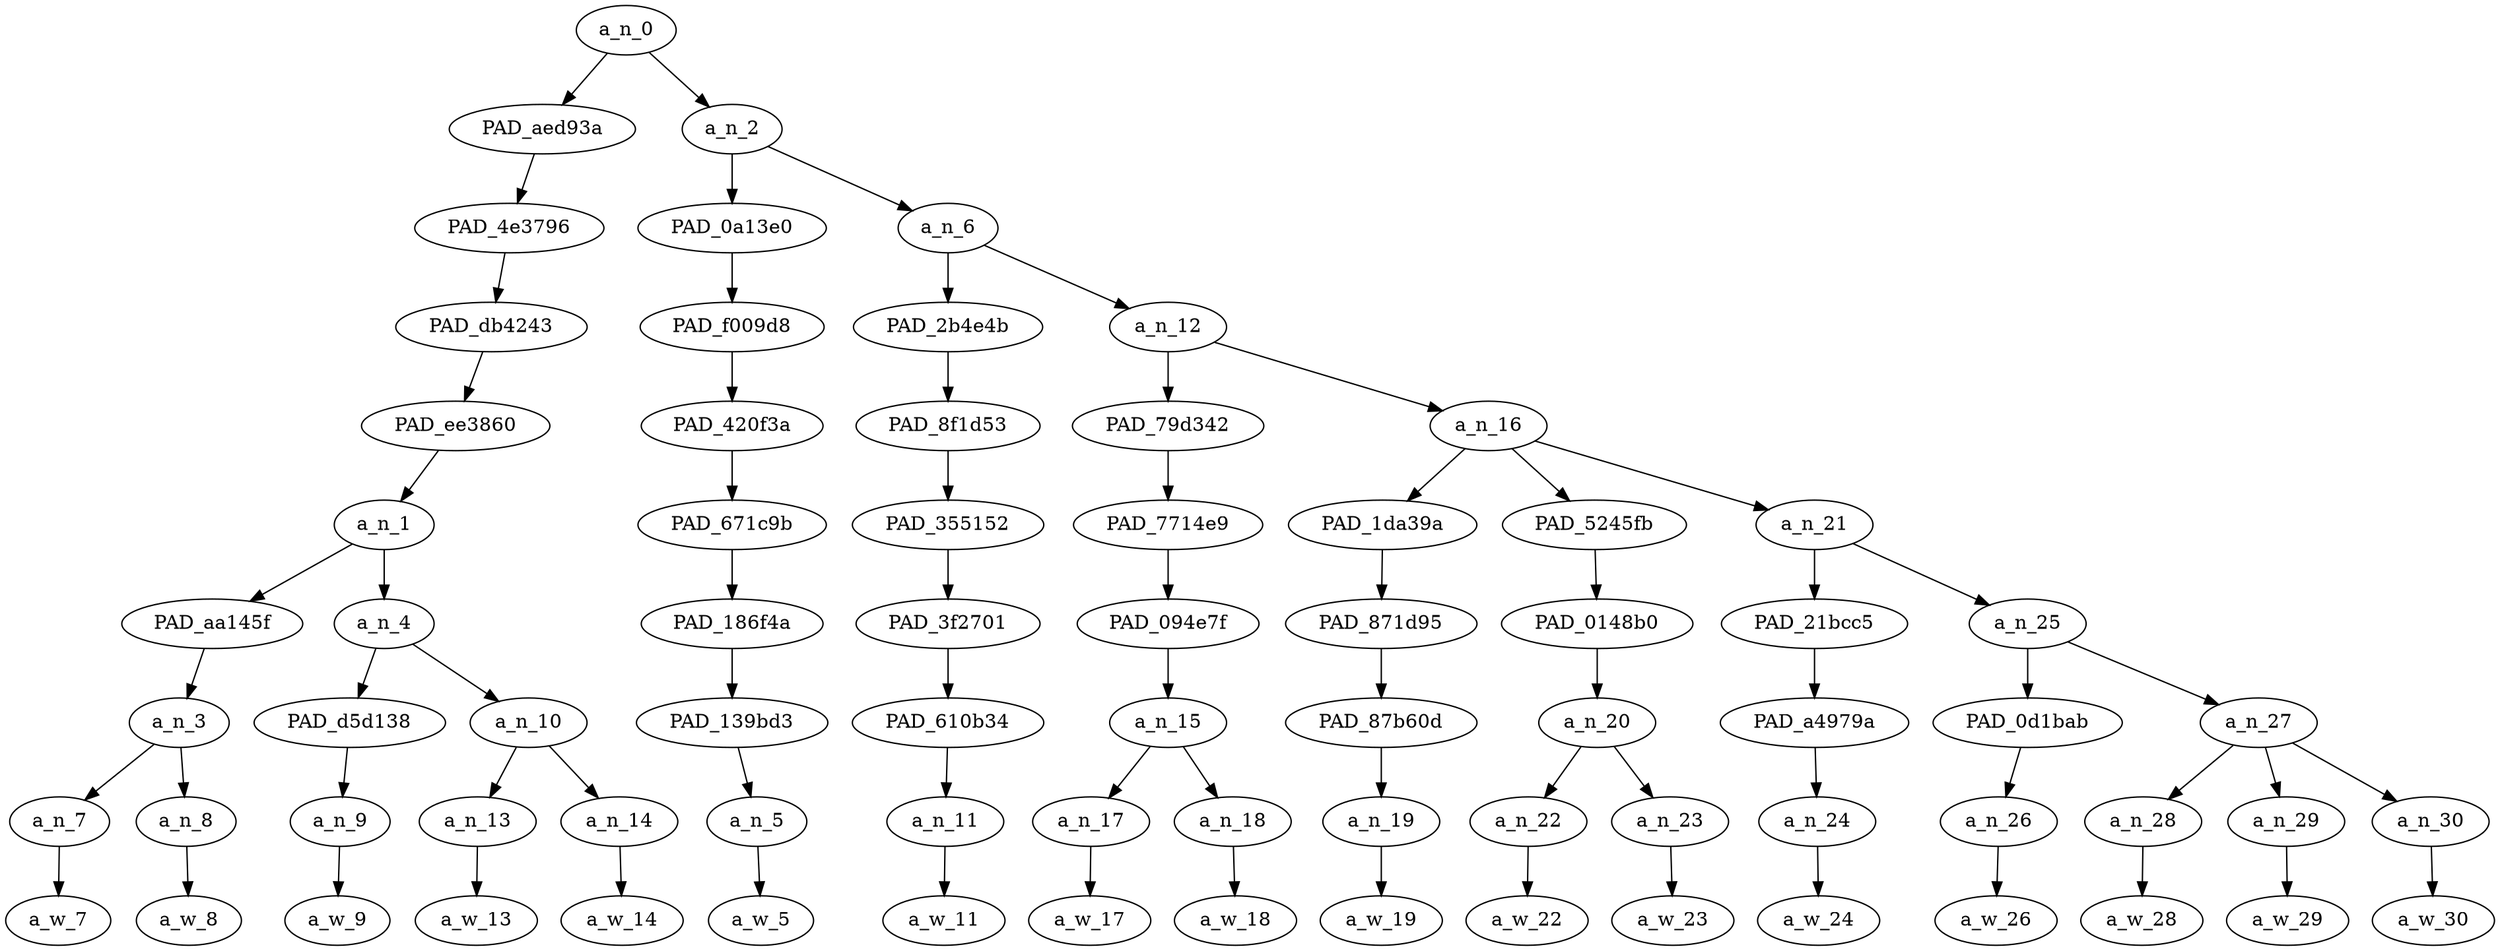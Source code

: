 strict digraph "" {
	a_n_0	[div_dir=1,
		index=0,
		level=9,
		pos="3.9583333333333335,9!",
		text_span="[0, 1, 2, 3, 4, 5, 6, 7, 8, 9, 10, 11, 12, 13, 14, 15, 16]",
		value=0.99999998];
	PAD_aed93a	[div_dir=1,
		index=0,
		level=8,
		pos="1.625,8!",
		text_span="[0, 1, 2, 3, 4]",
		value=0.17024082];
	a_n_0 -> PAD_aed93a;
	a_n_2	[div_dir=1,
		index=1,
		level=8,
		pos="6.291666666666667,8!",
		text_span="[5, 6, 7, 8, 9, 10, 11, 12, 13, 14, 15, 16]",
		value=0.82927817];
	a_n_0 -> a_n_2;
	PAD_4e3796	[div_dir=1,
		index=0,
		level=7,
		pos="1.625,7!",
		text_span="[0, 1, 2, 3, 4]",
		value=0.17024082];
	PAD_aed93a -> PAD_4e3796;
	PAD_db4243	[div_dir=1,
		index=0,
		level=6,
		pos="1.625,6!",
		text_span="[0, 1, 2, 3, 4]",
		value=0.17024082];
	PAD_4e3796 -> PAD_db4243;
	PAD_ee3860	[div_dir=1,
		index=0,
		level=5,
		pos="1.625,5!",
		text_span="[0, 1, 2, 3, 4]",
		value=0.17024082];
	PAD_db4243 -> PAD_ee3860;
	a_n_1	[div_dir=1,
		index=0,
		level=4,
		pos="1.625,4!",
		text_span="[0, 1, 2, 3, 4]",
		value=0.17024082];
	PAD_ee3860 -> a_n_1;
	PAD_aa145f	[div_dir=1,
		index=0,
		level=3,
		pos="0.5,3!",
		text_span="[0, 1]",
		value=0.07913416];
	a_n_1 -> PAD_aa145f;
	a_n_4	[div_dir=1,
		index=1,
		level=3,
		pos="2.75,3!",
		text_span="[2, 3, 4]",
		value=0.09078495];
	a_n_1 -> a_n_4;
	a_n_3	[div_dir=1,
		index=0,
		level=2,
		pos="0.5,2!",
		text_span="[0, 1]",
		value=0.07913416];
	PAD_aa145f -> a_n_3;
	a_n_7	[div_dir=1,
		index=0,
		level=1,
		pos="0.0,1!",
		text_span="[0]",
		value=0.04401238];
	a_n_3 -> a_n_7;
	a_n_8	[div_dir=1,
		index=1,
		level=1,
		pos="1.0,1!",
		text_span="[1]",
		value=0.03479377];
	a_n_3 -> a_n_8;
	a_w_7	[div_dir=0,
		index=0,
		level=0,
		pos="0,0!",
		text_span="[0]",
		value=european];
	a_n_7 -> a_w_7;
	a_w_8	[div_dir=0,
		index=1,
		level=0,
		pos="1,0!",
		text_span="[1]",
		value=history];
	a_n_8 -> a_w_8;
	PAD_d5d138	[div_dir=1,
		index=1,
		level=2,
		pos="2.0,2!",
		text_span="[2]",
		value=0.02317148];
	a_n_4 -> PAD_d5d138;
	a_n_10	[div_dir=1,
		index=2,
		level=2,
		pos="3.5,2!",
		text_span="[3, 4]",
		value=0.06748150];
	a_n_4 -> a_n_10;
	a_n_9	[div_dir=1,
		index=2,
		level=1,
		pos="2.0,1!",
		text_span="[2]",
		value=0.02317148];
	PAD_d5d138 -> a_n_9;
	a_w_9	[div_dir=0,
		index=2,
		level=0,
		pos="2,0!",
		text_span="[2]",
		value=of];
	a_n_9 -> a_w_9;
	a_n_13	[div_dir=1,
		index=3,
		level=1,
		pos="3.0,1!",
		text_span="[3]",
		value=0.03893445];
	a_n_10 -> a_n_13;
	a_n_14	[div_dir=1,
		index=4,
		level=1,
		pos="4.0,1!",
		text_span="[4]",
		value=0.02837700];
	a_n_10 -> a_n_14;
	a_w_13	[div_dir=0,
		index=3,
		level=0,
		pos="3,0!",
		text_span="[3]",
		value="<number>"];
	a_n_13 -> a_w_13;
	a_w_14	[div_dir=0,
		index=4,
		level=0,
		pos="4,0!",
		text_span="[4]",
		value=years];
	a_n_14 -> a_w_14;
	PAD_0a13e0	[div_dir=1,
		index=1,
		level=7,
		pos="5.0,7!",
		text_span="[5]",
		value=0.03658632];
	a_n_2 -> PAD_0a13e0;
	a_n_6	[div_dir=1,
		index=2,
		level=7,
		pos="7.583333333333334,7!",
		text_span="[6, 7, 8, 9, 10, 11, 12, 13, 14, 15, 16]",
		value=0.79230936];
	a_n_2 -> a_n_6;
	PAD_f009d8	[div_dir=1,
		index=1,
		level=6,
		pos="5.0,6!",
		text_span="[5]",
		value=0.03658632];
	PAD_0a13e0 -> PAD_f009d8;
	PAD_420f3a	[div_dir=1,
		index=1,
		level=5,
		pos="5.0,5!",
		text_span="[5]",
		value=0.03658632];
	PAD_f009d8 -> PAD_420f3a;
	PAD_671c9b	[div_dir=1,
		index=1,
		level=4,
		pos="5.0,4!",
		text_span="[5]",
		value=0.03658632];
	PAD_420f3a -> PAD_671c9b;
	PAD_186f4a	[div_dir=1,
		index=2,
		level=3,
		pos="5.0,3!",
		text_span="[5]",
		value=0.03658632];
	PAD_671c9b -> PAD_186f4a;
	PAD_139bd3	[div_dir=1,
		index=3,
		level=2,
		pos="5.0,2!",
		text_span="[5]",
		value=0.03658632];
	PAD_186f4a -> PAD_139bd3;
	a_n_5	[div_dir=1,
		index=5,
		level=1,
		pos="5.0,1!",
		text_span="[5]",
		value=0.03658632];
	PAD_139bd3 -> a_n_5;
	a_w_5	[div_dir=0,
		index=5,
		level=0,
		pos="5,0!",
		text_span="[5]",
		value=speaks];
	a_n_5 -> a_w_5;
	PAD_2b4e4b	[div_dir=1,
		index=2,
		level=6,
		pos="6.0,6!",
		text_span="[6]",
		value=0.02080376];
	a_n_6 -> PAD_2b4e4b;
	a_n_12	[div_dir=1,
		index=3,
		level=6,
		pos="9.166666666666668,6!",
		text_span="[7, 8, 9, 10, 11, 12, 13, 14, 15, 16]",
		value=0.77115128];
	a_n_6 -> a_n_12;
	PAD_8f1d53	[div_dir=1,
		index=2,
		level=5,
		pos="6.0,5!",
		text_span="[6]",
		value=0.02080376];
	PAD_2b4e4b -> PAD_8f1d53;
	PAD_355152	[div_dir=1,
		index=2,
		level=4,
		pos="6.0,4!",
		text_span="[6]",
		value=0.02080376];
	PAD_8f1d53 -> PAD_355152;
	PAD_3f2701	[div_dir=1,
		index=3,
		level=3,
		pos="6.0,3!",
		text_span="[6]",
		value=0.02080376];
	PAD_355152 -> PAD_3f2701;
	PAD_610b34	[div_dir=1,
		index=4,
		level=2,
		pos="6.0,2!",
		text_span="[6]",
		value=0.02080376];
	PAD_3f2701 -> PAD_610b34;
	a_n_11	[div_dir=1,
		index=6,
		level=1,
		pos="6.0,1!",
		text_span="[6]",
		value=0.02080376];
	PAD_610b34 -> a_n_11;
	a_w_11	[div_dir=0,
		index=6,
		level=0,
		pos="6,0!",
		text_span="[6]",
		value=with];
	a_n_11 -> a_w_11;
	PAD_79d342	[div_dir=1,
		index=3,
		level=5,
		pos="7.5,5!",
		text_span="[7, 8]",
		value=0.04861292];
	a_n_12 -> PAD_79d342;
	a_n_16	[div_dir=1,
		index=4,
		level=5,
		pos="10.833333333333334,5!",
		text_span="[9, 10, 11, 12, 13, 14, 15, 16]",
		value=0.72220531];
	a_n_12 -> a_n_16;
	PAD_7714e9	[div_dir=1,
		index=3,
		level=4,
		pos="7.5,4!",
		text_span="[7, 8]",
		value=0.04861292];
	PAD_79d342 -> PAD_7714e9;
	PAD_094e7f	[div_dir=1,
		index=4,
		level=3,
		pos="7.5,3!",
		text_span="[7, 8]",
		value=0.04861292];
	PAD_7714e9 -> PAD_094e7f;
	a_n_15	[div_dir=1,
		index=5,
		level=2,
		pos="7.5,2!",
		text_span="[7, 8]",
		value=0.04861292];
	PAD_094e7f -> a_n_15;
	a_n_17	[div_dir=1,
		index=7,
		level=1,
		pos="7.0,1!",
		text_span="[7]",
		value=0.01857097];
	a_n_15 -> a_n_17;
	a_n_18	[div_dir=1,
		index=8,
		level=1,
		pos="8.0,1!",
		text_span="[8]",
		value=0.02997529];
	a_n_15 -> a_n_18;
	a_w_17	[div_dir=0,
		index=7,
		level=0,
		pos="7,0!",
		text_span="[7]",
		value=one];
	a_n_17 -> a_w_17;
	a_w_18	[div_dir=0,
		index=8,
		level=0,
		pos="8,0!",
		text_span="[8]",
		value=voice];
	a_n_18 -> a_w_18;
	PAD_1da39a	[div_dir=1,
		index=4,
		level=4,
		pos="9.0,4!",
		text_span="[9]",
		value=0.08939460];
	a_n_16 -> PAD_1da39a;
	PAD_5245fb	[div_dir=1,
		index=5,
		level=4,
		pos="10.5,4!",
		text_span="[10, 11]",
		value=0.11601332];
	a_n_16 -> PAD_5245fb;
	a_n_21	[div_dir=1,
		index=6,
		level=4,
		pos="13.0,4!",
		text_span="[12, 13, 14, 15, 16]",
		value=0.51646681];
	a_n_16 -> a_n_21;
	PAD_871d95	[div_dir=1,
		index=5,
		level=3,
		pos="9.0,3!",
		text_span="[9]",
		value=0.08939460];
	PAD_1da39a -> PAD_871d95;
	PAD_87b60d	[div_dir=1,
		index=6,
		level=2,
		pos="9.0,2!",
		text_span="[9]",
		value=0.08939460];
	PAD_871d95 -> PAD_87b60d;
	a_n_19	[div_dir=1,
		index=9,
		level=1,
		pos="9.0,1!",
		text_span="[9]",
		value=0.08939460];
	PAD_87b60d -> a_n_19;
	a_w_19	[div_dir=0,
		index=9,
		level=0,
		pos="9,0!",
		text_span="[9]",
		value=exterminate];
	a_n_19 -> a_w_19;
	PAD_0148b0	[div_dir=1,
		index=6,
		level=3,
		pos="10.5,3!",
		text_span="[10, 11]",
		value=0.11601332];
	PAD_5245fb -> PAD_0148b0;
	a_n_20	[div_dir=1,
		index=7,
		level=2,
		pos="10.5,2!",
		text_span="[10, 11]",
		value=0.11601332];
	PAD_0148b0 -> a_n_20;
	a_n_22	[div_dir=-1,
		index=10,
		level=1,
		pos="10.0,1!",
		text_span="[10]",
		value=0.03046111];
	a_n_20 -> a_n_22;
	a_n_23	[div_dir=1,
		index=11,
		level=1,
		pos="11.0,1!",
		text_span="[11]",
		value=0.08504089];
	a_n_20 -> a_n_23;
	a_w_22	[div_dir=0,
		index=10,
		level=0,
		pos="10,0!",
		text_span="[10]",
		value=the];
	a_n_22 -> a_w_22;
	a_w_23	[div_dir=0,
		index=11,
		level=0,
		pos="11,0!",
		text_span="[11]",
		value=jews];
	a_n_23 -> a_w_23;
	PAD_21bcc5	[div_dir=-1,
		index=7,
		level=3,
		pos="12.0,3!",
		text_span="[12]",
		value=0.03065161];
	a_n_21 -> PAD_21bcc5;
	a_n_25	[div_dir=1,
		index=8,
		level=3,
		pos="14.0,3!",
		text_span="[13, 14, 15, 16]",
		value=0.48567710];
	a_n_21 -> a_n_25;
	PAD_a4979a	[div_dir=-1,
		index=8,
		level=2,
		pos="12.0,2!",
		text_span="[12]",
		value=0.03065161];
	PAD_21bcc5 -> PAD_a4979a;
	a_n_24	[div_dir=-1,
		index=12,
		level=1,
		pos="12.0,1!",
		text_span="[12]",
		value=0.03065161];
	PAD_a4979a -> a_n_24;
	a_w_24	[div_dir=0,
		index=12,
		level=0,
		pos="12,0!",
		text_span="[12]",
		value=before];
	a_n_24 -> a_w_24;
	PAD_0d1bab	[div_dir=1,
		index=9,
		level=2,
		pos="13.0,2!",
		text_span="[13]",
		value=0.02411830];
	a_n_25 -> PAD_0d1bab;
	a_n_27	[div_dir=1,
		index=10,
		level=2,
		pos="15.0,2!",
		text_span="[14, 15, 16]",
		value=0.46139730];
	a_n_25 -> a_n_27;
	a_n_26	[div_dir=1,
		index=13,
		level=1,
		pos="13.0,1!",
		text_span="[13]",
		value=0.02411830];
	PAD_0d1bab -> a_n_26;
	a_w_26	[div_dir=0,
		index=13,
		level=0,
		pos="13,0!",
		text_span="[13]",
		value=they];
	a_n_26 -> a_w_26;
	a_n_28	[div_dir=1,
		index=14,
		level=1,
		pos="14.0,1!",
		text_span="[14]",
		value=0.09779280];
	a_n_27 -> a_n_28;
	a_n_29	[div_dir=-1,
		index=15,
		level=1,
		pos="15.0,1!",
		text_span="[15]",
		value=0.06743122];
	a_n_27 -> a_n_29;
	a_n_30	[div_dir=1,
		index=16,
		level=1,
		pos="16.0,1!",
		text_span="[16]",
		value=0.29602464];
	a_n_27 -> a_n_30;
	a_w_28	[div_dir=0,
		index=14,
		level=0,
		pos="14,0!",
		text_span="[14]",
		value=exterminate1];
	a_n_28 -> a_w_28;
	a_w_29	[div_dir=0,
		index=15,
		level=0,
		pos="15,0!",
		text_span="[15]",
		value=you];
	a_n_29 -> a_w_29;
	a_w_30	[div_dir=0,
		index=16,
		level=0,
		pos="16,0!",
		text_span="[16]",
		value=whitegenocide];
	a_n_30 -> a_w_30;
}
